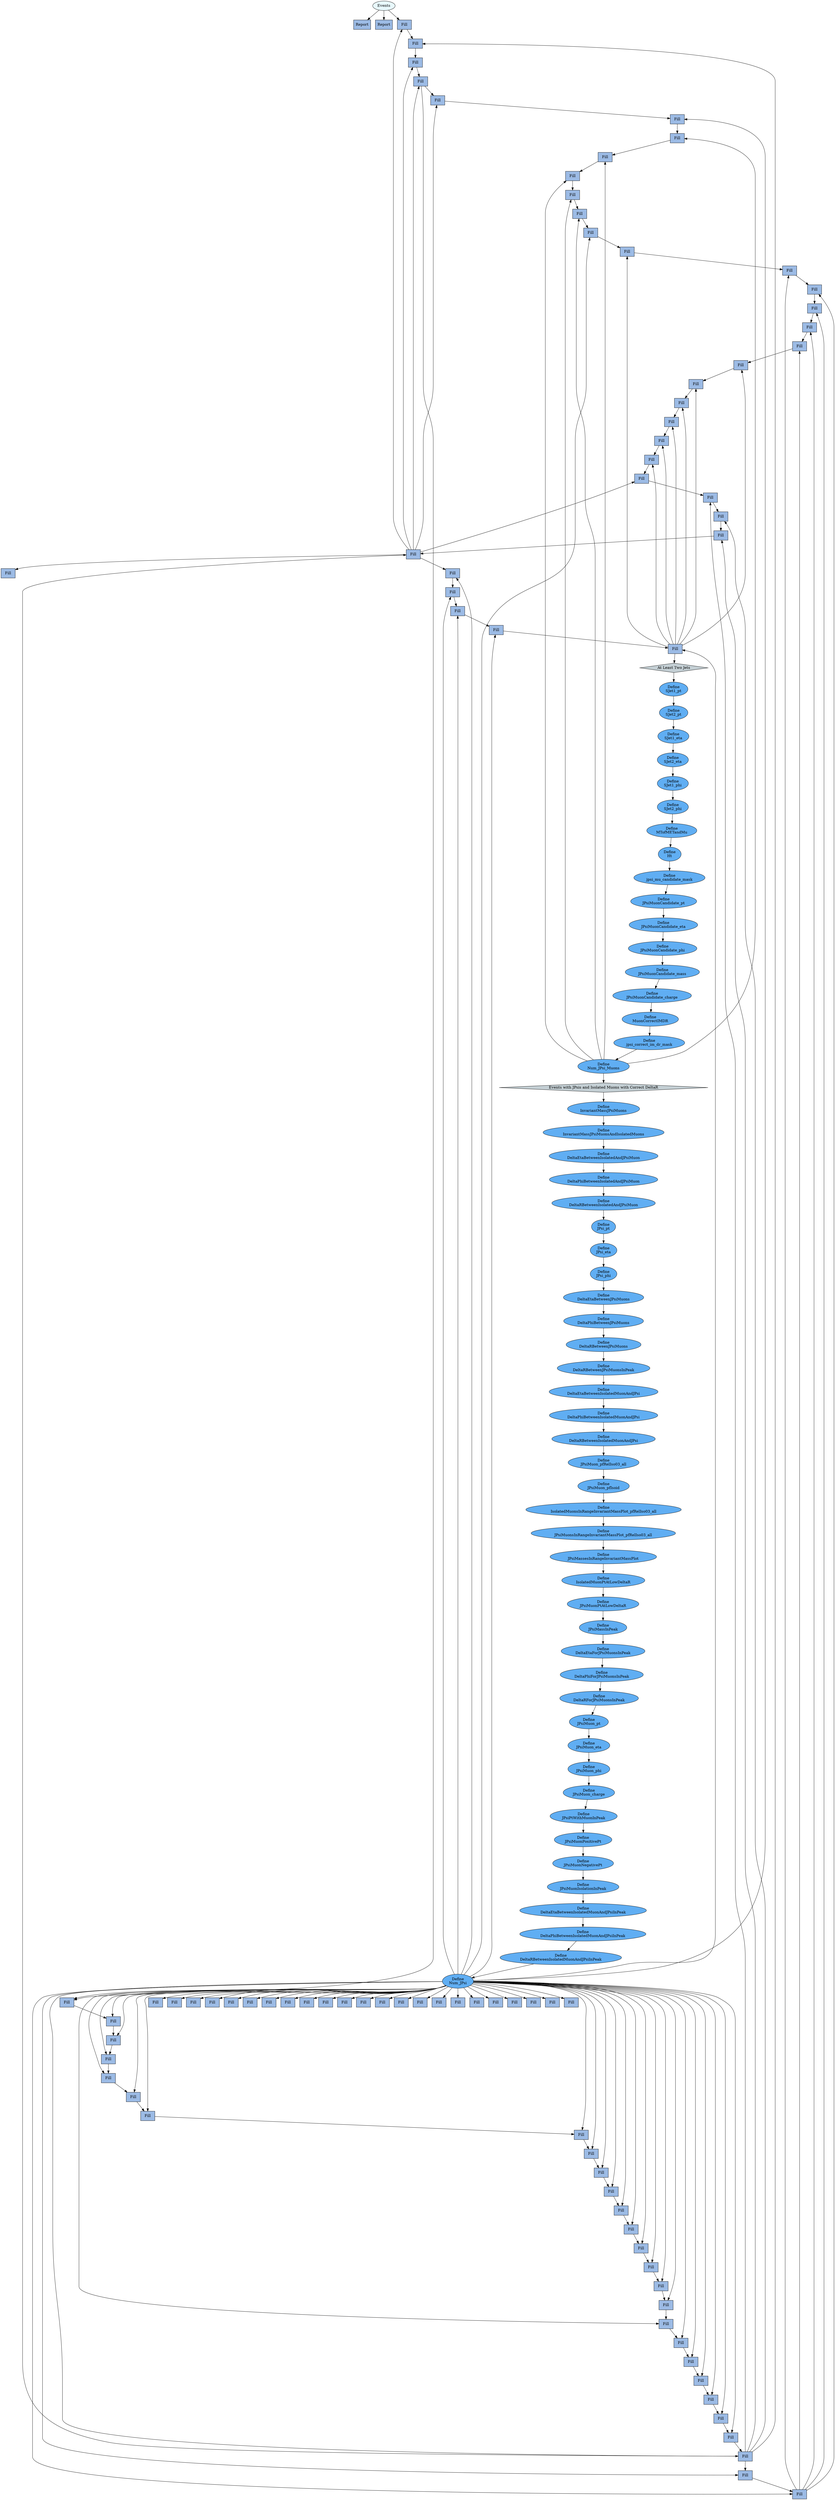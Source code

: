 digraph {
	1 [label="Report", style="filled", fillcolor="#9cbbe5", shape="box"];
	0 [label="Events", style="filled", fillcolor="#e8f8fc", shape="oval"];
	2 [label="Report", style="filled", fillcolor="#9cbbe5", shape="box"];
	0 [label="Events", style="filled", fillcolor="#e8f8fc", shape="oval"];
	3 [label="Fill", style="filled", fillcolor="#9cbbe5", shape="box"];
	9 [label="Define
METBeforeMETCut", style="filled", fillcolor="#60aef3", shape="oval"];
	10 [label="Define
IsolatedLepton_pdgid", style="filled", fillcolor="#60aef3", shape="oval"];
	11 [label="Define
IsolatedLepton_charge", style="filled", fillcolor="#60aef3", shape="oval"];
	12 [label="Define
IsolatedLepton_mass", style="filled", fillcolor="#60aef3", shape="oval"];
	13 [label="Define
IsolatedLepton_phi", style="filled", fillcolor="#60aef3", shape="oval"];
	14 [label="Define
IsolatedLepton_eta", style="filled", fillcolor="#60aef3", shape="oval"];
	15 [label="Define
IsolatedLepton_pt", style="filled", fillcolor="#60aef3", shape="oval"];
	16 [label="Define
IsolatedElectron_pdgId", style="filled", fillcolor="#60aef3", shape="oval"];
	17 [label="Define
IsolatedElectron_charge", style="filled", fillcolor="#60aef3", shape="oval"];
	18 [label="Define
IsolatedElectron_mass", style="filled", fillcolor="#60aef3", shape="oval"];
	19 [label="Define
IsolatedElectron_phi", style="filled", fillcolor="#60aef3", shape="oval"];
	20 [label="Define
IsolatedElectron_eta", style="filled", fillcolor="#60aef3", shape="oval"];
	21 [label="Define
IsolatedElectron_pt", style="filled", fillcolor="#60aef3", shape="oval"];
	22 [label="Define
IsolatedMuon_pdgId", style="filled", fillcolor="#60aef3", shape="oval"];
	23 [label="Define
IsolatedMuon_charge", style="filled", fillcolor="#60aef3", shape="oval"];
	24 [label="Define
IsolatedMuon_mass", style="filled", fillcolor="#60aef3", shape="oval"];
	25 [label="Define
IsolatedMuon_phi", style="filled", fillcolor="#60aef3", shape="oval"];
	26 [label="Define
IsolatedMuon_eta", style="filled", fillcolor="#60aef3", shape="oval"];
	27 [label="Define
IsolatedMuon_pt", style="filled", fillcolor="#60aef3", shape="oval"];
	28 [label="Define
LeadingIsolatedMuon_charge", style="filled", fillcolor="#60aef3", shape="oval"];
	29 [label="Define
LeadingIsolatedMuon_mass", style="filled", fillcolor="#60aef3", shape="oval"];
	30 [label="Define
LeadingIsolatedMuon_phi", style="filled", fillcolor="#60aef3", shape="oval"];
	31 [label="Define
LeadingIsolatedMuon_eta", style="filled", fillcolor="#60aef3", shape="oval"];
	32 [label="Define
LeadingIsolatedMuon_pt", style="filled", fillcolor="#60aef3", shape="oval"];
	5 [label="Exactly one isolated muon and exactly zero isolated electrons", style="filled", fillcolor="#c4cfd4", shape="diamond"];
	6 [label="Define
leading_isolated_electron_mask", style="filled", fillcolor="#60aef3", shape="oval"];
	7 [label="Define
leading_isolated_muon_mask", style="filled", fillcolor="#60aef3", shape="oval"];
	8 [label="Define
LumiXS", style="filled", fillcolor="#60aef3", shape="oval"];
	4 [label="HLTLeptonTrigger", style="filled", fillcolor="#c4cfd4", shape="diamond"];
	0 [label="Events", style="filled", fillcolor="#e8f8fc", shape="oval"];
	4 [label="Fill", style="filled", fillcolor="#9cbbe5", shape="box"];
	5 [label="Fill", style="filled", fillcolor="#9cbbe5", shape="box"];
	6 [label="Fill", style="filled", fillcolor="#9cbbe5", shape="box"];
	7 [label="Fill", style="filled", fillcolor="#9cbbe5", shape="box"];
	8 [label="Fill", style="filled", fillcolor="#9cbbe5", shape="box"];
	39 [label="Define
METBeforeMETCut", style="filled", fillcolor="#60aef3", shape="oval"];
	40 [label="Define
IsolatedLepton_pdgid", style="filled", fillcolor="#60aef3", shape="oval"];
	41 [label="Define
IsolatedLepton_charge", style="filled", fillcolor="#60aef3", shape="oval"];
	42 [label="Define
IsolatedLepton_mass", style="filled", fillcolor="#60aef3", shape="oval"];
	43 [label="Define
IsolatedLepton_phi", style="filled", fillcolor="#60aef3", shape="oval"];
	44 [label="Define
IsolatedLepton_eta", style="filled", fillcolor="#60aef3", shape="oval"];
	45 [label="Define
IsolatedLepton_pt", style="filled", fillcolor="#60aef3", shape="oval"];
	46 [label="Define
IsolatedElectron_pdgId", style="filled", fillcolor="#60aef3", shape="oval"];
	47 [label="Define
IsolatedElectron_charge", style="filled", fillcolor="#60aef3", shape="oval"];
	48 [label="Define
IsolatedElectron_mass", style="filled", fillcolor="#60aef3", shape="oval"];
	49 [label="Define
IsolatedElectron_phi", style="filled", fillcolor="#60aef3", shape="oval"];
	50 [label="Define
IsolatedElectron_eta", style="filled", fillcolor="#60aef3", shape="oval"];
	51 [label="Define
IsolatedElectron_pt", style="filled", fillcolor="#60aef3", shape="oval"];
	52 [label="Define
IsolatedMuon_pdgId", style="filled", fillcolor="#60aef3", shape="oval"];
	53 [label="Define
IsolatedMuon_charge", style="filled", fillcolor="#60aef3", shape="oval"];
	54 [label="Define
IsolatedMuon_mass", style="filled", fillcolor="#60aef3", shape="oval"];
	55 [label="Define
IsolatedMuon_phi", style="filled", fillcolor="#60aef3", shape="oval"];
	56 [label="Define
IsolatedMuon_eta", style="filled", fillcolor="#60aef3", shape="oval"];
	57 [label="Define
IsolatedMuon_pt", style="filled", fillcolor="#60aef3", shape="oval"];
	58 [label="Define
LeadingIsolatedElectron_charge", style="filled", fillcolor="#60aef3", shape="oval"];
	59 [label="Define
LeadingIsolatedElectron_mass", style="filled", fillcolor="#60aef3", shape="oval"];
	60 [label="Define
LeadingIsolatedElectron_phi", style="filled", fillcolor="#60aef3", shape="oval"];
	61 [label="Define
LeadingIsolatedElectron_eta", style="filled", fillcolor="#60aef3", shape="oval"];
	62 [label="Define
LeadingIsolatedElectron_pt", style="filled", fillcolor="#60aef3", shape="oval"];
	38 [label="Exactly one isolated electron and exactly zero isolated muon", style="filled", fillcolor="#c4cfd4", shape="diamond"];
	9 [label="Fill", style="filled", fillcolor="#9cbbe5", shape="box"];
	10 [label="Fill", style="filled", fillcolor="#9cbbe5", shape="box"];
	11 [label="Fill", style="filled", fillcolor="#9cbbe5", shape="box"];
	12 [label="Fill", style="filled", fillcolor="#9cbbe5", shape="box"];
	13 [label="Fill", style="filled", fillcolor="#9cbbe5", shape="box"];
	14 [label="Fill", style="filled", fillcolor="#9cbbe5", shape="box"];
	70 [label="Define
Num_Jets", style="filled", fillcolor="#60aef3", shape="oval"];
	71 [label="Define
jet_mask", style="filled", fillcolor="#60aef3", shape="oval"];
	72 [label="Define
IsolatedMuon_pfRelIso03_all", style="filled", fillcolor="#60aef3", shape="oval"];
	73 [label="Define
METAfterMETCut", style="filled", fillcolor="#60aef3", shape="oval"];
	69 [label="Muon MET Greater than 30 GeV", style="filled", fillcolor="#c4cfd4", shape="diamond"];
	15 [label="Fill", style="filled", fillcolor="#9cbbe5", shape="box"];
	16 [label="Fill", style="filled", fillcolor="#9cbbe5", shape="box"];
	17 [label="Fill", style="filled", fillcolor="#9cbbe5", shape="box"];
	18 [label="Fill", style="filled", fillcolor="#9cbbe5", shape="box"];
	19 [label="Fill", style="filled", fillcolor="#9cbbe5", shape="box"];
	20 [label="Fill", style="filled", fillcolor="#9cbbe5", shape="box"];
	81 [label="Define
METAfterMETCut", style="filled", fillcolor="#60aef3", shape="oval"];
	80 [label="Electron MET Greater than 30 GeV", style="filled", fillcolor="#c4cfd4", shape="diamond"];
	21 [label="Fill", style="filled", fillcolor="#9cbbe5", shape="box"];
	22 [label="Fill", style="filled", fillcolor="#9cbbe5", shape="box"];
	23 [label="Fill", style="filled", fillcolor="#9cbbe5", shape="box"];
	24 [label="Fill", style="filled", fillcolor="#9cbbe5", shape="box"];
	25 [label="Fill", style="filled", fillcolor="#9cbbe5", shape="box"];
	26 [label="Fill", style="filled", fillcolor="#9cbbe5", shape="box"];
	107 [label="Define
Num_JPsi", style="filled", fillcolor="#60aef3", shape="oval"];
	108 [label="Define
DeltaRBetweenIsolatedMuonAndJPsiInPeak", style="filled", fillcolor="#60aef3", shape="oval"];
	109 [label="Define
DeltaPhiBetweenIsolatedMuonAndJPsiInPeak", style="filled", fillcolor="#60aef3", shape="oval"];
	110 [label="Define
DeltaEtaBetweenIsolatedMuonAndJPsiInPeak", style="filled", fillcolor="#60aef3", shape="oval"];
	111 [label="Define
JPsiMuonIsolationInPeak", style="filled", fillcolor="#60aef3", shape="oval"];
	112 [label="Define
JPsiMuonNegativePt", style="filled", fillcolor="#60aef3", shape="oval"];
	113 [label="Define
JPsiMuonPositivePt", style="filled", fillcolor="#60aef3", shape="oval"];
	114 [label="Define
JPsiPtWithMuonInPeak", style="filled", fillcolor="#60aef3", shape="oval"];
	115 [label="Define
JPsiMuon_charge", style="filled", fillcolor="#60aef3", shape="oval"];
	116 [label="Define
JPsiMuon_phi", style="filled", fillcolor="#60aef3", shape="oval"];
	117 [label="Define
JPsiMuon_eta", style="filled", fillcolor="#60aef3", shape="oval"];
	118 [label="Define
JPsiMuon_pt", style="filled", fillcolor="#60aef3", shape="oval"];
	119 [label="Define
DeltaRForJPsiMuonsInPeak", style="filled", fillcolor="#60aef3", shape="oval"];
	120 [label="Define
DeltaPhiForJPsiMuonsInPeak", style="filled", fillcolor="#60aef3", shape="oval"];
	121 [label="Define
DeltaEtaForJPsiMuonsInPeak", style="filled", fillcolor="#60aef3", shape="oval"];
	122 [label="Define
JPsiMassInPeak", style="filled", fillcolor="#60aef3", shape="oval"];
	123 [label="Define
JPsiMuonPtAtLowDeltaR", style="filled", fillcolor="#60aef3", shape="oval"];
	124 [label="Define
IsolatedMuonPtAtLowDeltaR", style="filled", fillcolor="#60aef3", shape="oval"];
	125 [label="Define
JPsiMassesInRangeInvariantMassPlot", style="filled", fillcolor="#60aef3", shape="oval"];
	126 [label="Define
JPsiMuonsInRangeInvariantMassPlot_pfRelIso03_all", style="filled", fillcolor="#60aef3", shape="oval"];
	127 [label="Define
IsolatedMuonsInRangeInvariantMassPlot_pfRelIso03_all", style="filled", fillcolor="#60aef3", shape="oval"];
	128 [label="Define
JPsiMuon_pfIsoid", style="filled", fillcolor="#60aef3", shape="oval"];
	129 [label="Define
JPsiMuon_pfRelIso03_all", style="filled", fillcolor="#60aef3", shape="oval"];
	130 [label="Define
DeltaRBetweenIsolatedMuonAndJPsi", style="filled", fillcolor="#60aef3", shape="oval"];
	131 [label="Define
DeltaPhiBetweenIsolatedMuonAndJPsi", style="filled", fillcolor="#60aef3", shape="oval"];
	132 [label="Define
DeltaEtaBetweenIsolatedMuonAndJPsi", style="filled", fillcolor="#60aef3", shape="oval"];
	133 [label="Define
DeltaRBetweenJPsiMuonsInPeak", style="filled", fillcolor="#60aef3", shape="oval"];
	134 [label="Define
DeltaRBetweenJPsiMuons", style="filled", fillcolor="#60aef3", shape="oval"];
	135 [label="Define
DeltaPhiBetweenJPsiMuons", style="filled", fillcolor="#60aef3", shape="oval"];
	136 [label="Define
DeltaEtaBetweenJPsiMuons", style="filled", fillcolor="#60aef3", shape="oval"];
	137 [label="Define
JPsi_phi", style="filled", fillcolor="#60aef3", shape="oval"];
	138 [label="Define
JPsi_eta", style="filled", fillcolor="#60aef3", shape="oval"];
	139 [label="Define
JPsi_pt", style="filled", fillcolor="#60aef3", shape="oval"];
	140 [label="Define
DeltaRBetweenIsolatedAndJPsiMuon", style="filled", fillcolor="#60aef3", shape="oval"];
	141 [label="Define
DeltaPhiBetweenIsolatedAndJPsiMuon", style="filled", fillcolor="#60aef3", shape="oval"];
	142 [label="Define
DeltaEtaBetweenIsolatedAndJPsiMuon", style="filled", fillcolor="#60aef3", shape="oval"];
	143 [label="Define
InvariantMassJPsiMuonsAndIsolatedMuons", style="filled", fillcolor="#60aef3", shape="oval"];
	144 [label="Define
InvariantMassJPsiMuons", style="filled", fillcolor="#60aef3", shape="oval"];
	89 [label="Events with JPsis and Isolated Muons with Correct DeltaR", style="filled", fillcolor="#c4cfd4", shape="diamond"];
	90 [label="Define
Num_JPsi_Muons", style="filled", fillcolor="#60aef3", shape="oval"];
	91 [label="Define
jpsi_correct_im_dr_mask", style="filled", fillcolor="#60aef3", shape="oval"];
	92 [label="Define
MuonCorrectIMDR", style="filled", fillcolor="#60aef3", shape="oval"];
	93 [label="Define
JPsiMuonCandidate_charge", style="filled", fillcolor="#60aef3", shape="oval"];
	94 [label="Define
JPsiMuonCandidate_mass", style="filled", fillcolor="#60aef3", shape="oval"];
	95 [label="Define
JPsiMuonCandidate_phi", style="filled", fillcolor="#60aef3", shape="oval"];
	96 [label="Define
JPsiMuonCandidate_eta", style="filled", fillcolor="#60aef3", shape="oval"];
	97 [label="Define
JPsiMuonCandidate_pt", style="filled", fillcolor="#60aef3", shape="oval"];
	98 [label="Define
jpsi_mu_candidate_mask", style="filled", fillcolor="#60aef3", shape="oval"];
	99 [label="Define
Ht", style="filled", fillcolor="#60aef3", shape="oval"];
	100 [label="Define
MTofMETandMu", style="filled", fillcolor="#60aef3", shape="oval"];
	101 [label="Define
SJet2_phi", style="filled", fillcolor="#60aef3", shape="oval"];
	102 [label="Define
SJet1_phi", style="filled", fillcolor="#60aef3", shape="oval"];
	103 [label="Define
SJet2_eta", style="filled", fillcolor="#60aef3", shape="oval"];
	104 [label="Define
SJet1_eta", style="filled", fillcolor="#60aef3", shape="oval"];
	105 [label="Define
SJet2_pt", style="filled", fillcolor="#60aef3", shape="oval"];
	106 [label="Define
SJet1_pt", style="filled", fillcolor="#60aef3", shape="oval"];
	88 [label="At Least Two Jets", style="filled", fillcolor="#c4cfd4", shape="diamond"];
	27 [label="Fill", style="filled", fillcolor="#9cbbe5", shape="box"];
	28 [label="Fill", style="filled", fillcolor="#9cbbe5", shape="box"];
	29 [label="Fill", style="filled", fillcolor="#9cbbe5", shape="box"];
	30 [label="Fill", style="filled", fillcolor="#9cbbe5", shape="box"];
	31 [label="Fill", style="filled", fillcolor="#9cbbe5", shape="box"];
	32 [label="Fill", style="filled", fillcolor="#9cbbe5", shape="box"];
	33 [label="Fill", style="filled", fillcolor="#9cbbe5", shape="box"];
	34 [label="Fill", style="filled", fillcolor="#9cbbe5", shape="box"];
	35 [label="Fill", style="filled", fillcolor="#9cbbe5", shape="box"];
	36 [label="Fill", style="filled", fillcolor="#9cbbe5", shape="box"];
	37 [label="Fill", style="filled", fillcolor="#9cbbe5", shape="box"];
	38 [label="Fill", style="filled", fillcolor="#9cbbe5", shape="box"];
	39 [label="Fill", style="filled", fillcolor="#9cbbe5", shape="box"];
	40 [label="Fill", style="filled", fillcolor="#9cbbe5", shape="box"];
	41 [label="Fill", style="filled", fillcolor="#9cbbe5", shape="box"];
	42 [label="Fill", style="filled", fillcolor="#9cbbe5", shape="box"];
	43 [label="Fill", style="filled", fillcolor="#9cbbe5", shape="box"];
	44 [label="Fill", style="filled", fillcolor="#9cbbe5", shape="box"];
	45 [label="Fill", style="filled", fillcolor="#9cbbe5", shape="box"];
	46 [label="Fill", style="filled", fillcolor="#9cbbe5", shape="box"];
	47 [label="Fill", style="filled", fillcolor="#9cbbe5", shape="box"];
	48 [label="Fill", style="filled", fillcolor="#9cbbe5", shape="box"];
	49 [label="Fill", style="filled", fillcolor="#9cbbe5", shape="box"];
	50 [label="Fill", style="filled", fillcolor="#9cbbe5", shape="box"];
	51 [label="Fill", style="filled", fillcolor="#9cbbe5", shape="box"];
	52 [label="Fill", style="filled", fillcolor="#9cbbe5", shape="box"];
	53 [label="Fill", style="filled", fillcolor="#9cbbe5", shape="box"];
	54 [label="Fill", style="filled", fillcolor="#9cbbe5", shape="box"];
	55 [label="Fill", style="filled", fillcolor="#9cbbe5", shape="box"];
	56 [label="Fill", style="filled", fillcolor="#9cbbe5", shape="box"];
	57 [label="Fill", style="filled", fillcolor="#9cbbe5", shape="box"];
	58 [label="Fill", style="filled", fillcolor="#9cbbe5", shape="box"];
	59 [label="Fill", style="filled", fillcolor="#9cbbe5", shape="box"];
	60 [label="Fill", style="filled", fillcolor="#9cbbe5", shape="box"];
	61 [label="Fill", style="filled", fillcolor="#9cbbe5", shape="box"];
	62 [label="Fill", style="filled", fillcolor="#9cbbe5", shape="box"];
	63 [label="Fill", style="filled", fillcolor="#9cbbe5", shape="box"];
	64 [label="Fill", style="filled", fillcolor="#9cbbe5", shape="box"];
	65 [label="Fill", style="filled", fillcolor="#9cbbe5", shape="box"];
	66 [label="Fill", style="filled", fillcolor="#9cbbe5", shape="box"];
	67 [label="Fill", style="filled", fillcolor="#9cbbe5", shape="box"];
	68 [label="Fill", style="filled", fillcolor="#9cbbe5", shape="box"];
	69 [label="Fill", style="filled", fillcolor="#9cbbe5", shape="box"];
	70 [label="Fill", style="filled", fillcolor="#9cbbe5", shape="box"];
	71 [label="Fill", style="filled", fillcolor="#9cbbe5", shape="box"];
	72 [label="Fill", style="filled", fillcolor="#9cbbe5", shape="box"];
	73 [label="Fill", style="filled", fillcolor="#9cbbe5", shape="box"];
	74 [label="Fill", style="filled", fillcolor="#9cbbe5", shape="box"];
	75 [label="Fill", style="filled", fillcolor="#9cbbe5", shape="box"];
	76 [label="Fill", style="filled", fillcolor="#9cbbe5", shape="box"];
	77 [label="Fill", style="filled", fillcolor="#9cbbe5", shape="box"];
	78 [label="Fill", style="filled", fillcolor="#9cbbe5", shape="box"];
	79 [label="Fill", style="filled", fillcolor="#9cbbe5", shape="box"];
	80 [label="Fill", style="filled", fillcolor="#9cbbe5", shape="box"];
	81 [label="Fill", style="filled", fillcolor="#9cbbe5", shape="box"];
	82 [label="Fill", style="filled", fillcolor="#9cbbe5", shape="box"];
	83 [label="Fill", style="filled", fillcolor="#9cbbe5", shape="box"];
	84 [label="Fill", style="filled", fillcolor="#9cbbe5", shape="box"];
	85 [label="Fill", style="filled", fillcolor="#9cbbe5", shape="box"];
	86 [label="Fill", style="filled", fillcolor="#9cbbe5", shape="box"];
	87 [label="Fill", style="filled", fillcolor="#9cbbe5", shape="box"];
	0 -> 1;
	0 -> 2;
	9 -> 3;
	10 -> 9;
	11 -> 10;
	12 -> 11;
	13 -> 12;
	14 -> 13;
	15 -> 14;
	16 -> 15;
	17 -> 16;
	18 -> 17;
	19 -> 18;
	20 -> 19;
	21 -> 20;
	22 -> 21;
	23 -> 22;
	24 -> 23;
	25 -> 24;
	26 -> 25;
	27 -> 26;
	28 -> 27;
	29 -> 28;
	30 -> 29;
	31 -> 30;
	32 -> 31;
	5 -> 32;
	6 -> 5;
	7 -> 6;
	8 -> 7;
	4 -> 8;
	0 -> 4;
	9 -> 4;
	9 -> 5;
	9 -> 6;
	9 -> 7;
	39 -> 8;
	40 -> 39;
	41 -> 40;
	42 -> 41;
	43 -> 42;
	44 -> 43;
	45 -> 44;
	46 -> 45;
	47 -> 46;
	48 -> 47;
	49 -> 48;
	50 -> 49;
	51 -> 50;
	52 -> 51;
	53 -> 52;
	54 -> 53;
	55 -> 54;
	56 -> 55;
	57 -> 56;
	58 -> 57;
	59 -> 58;
	60 -> 59;
	61 -> 60;
	62 -> 61;
	38 -> 62;
	6 -> 38;
	39 -> 9;
	39 -> 10;
	39 -> 11;
	39 -> 12;
	9 -> 13;
	70 -> 14;
	71 -> 70;
	72 -> 71;
	73 -> 72;
	69 -> 73;
	9 -> 69;
	70 -> 15;
	70 -> 16;
	70 -> 17;
	70 -> 18;
	70 -> 19;
	81 -> 20;
	80 -> 81;
	39 -> 80;
	81 -> 21;
	81 -> 22;
	81 -> 23;
	81 -> 24;
	70 -> 25;
	107 -> 26;
	108 -> 107;
	109 -> 108;
	110 -> 109;
	111 -> 110;
	112 -> 111;
	113 -> 112;
	114 -> 113;
	115 -> 114;
	116 -> 115;
	117 -> 116;
	118 -> 117;
	119 -> 118;
	120 -> 119;
	121 -> 120;
	122 -> 121;
	123 -> 122;
	124 -> 123;
	125 -> 124;
	126 -> 125;
	127 -> 126;
	128 -> 127;
	129 -> 128;
	130 -> 129;
	131 -> 130;
	132 -> 131;
	133 -> 132;
	134 -> 133;
	135 -> 134;
	136 -> 135;
	137 -> 136;
	138 -> 137;
	139 -> 138;
	140 -> 139;
	141 -> 140;
	142 -> 141;
	143 -> 142;
	144 -> 143;
	89 -> 144;
	90 -> 89;
	91 -> 90;
	92 -> 91;
	93 -> 92;
	94 -> 93;
	95 -> 94;
	96 -> 95;
	97 -> 96;
	98 -> 97;
	99 -> 98;
	100 -> 99;
	101 -> 100;
	102 -> 101;
	103 -> 102;
	104 -> 103;
	105 -> 104;
	106 -> 105;
	88 -> 106;
	70 -> 88;
	90 -> 27;
	90 -> 28;
	90 -> 29;
	90 -> 30;
	90 -> 31;
	107 -> 32;
	107 -> 33;
	107 -> 34;
	107 -> 35;
	107 -> 36;
	107 -> 37;
	107 -> 38;
	107 -> 39;
	107 -> 40;
	107 -> 41;
	107 -> 42;
	107 -> 43;
	107 -> 44;
	107 -> 45;
	107 -> 46;
	107 -> 47;
	107 -> 48;
	107 -> 49;
	107 -> 50;
	107 -> 51;
	107 -> 52;
	107 -> 53;
	107 -> 54;
	107 -> 55;
	107 -> 56;
	107 -> 57;
	107 -> 58;
	107 -> 59;
	107 -> 60;
	107 -> 61;
	107 -> 62;
	107 -> 63;
	107 -> 64;
	107 -> 65;
	107 -> 66;
	107 -> 67;
	107 -> 68;
	107 -> 69;
	107 -> 70;
	107 -> 71;
	107 -> 72;
	107 -> 73;
	107 -> 74;
	107 -> 75;
	107 -> 76;
	107 -> 77;
	107 -> 78;
	107 -> 79;
	107 -> 80;
	107 -> 81;
	107 -> 82;
	107 -> 83;
	107 -> 84;
	107 -> 85;
	107 -> 86;
	107 -> 87;
}